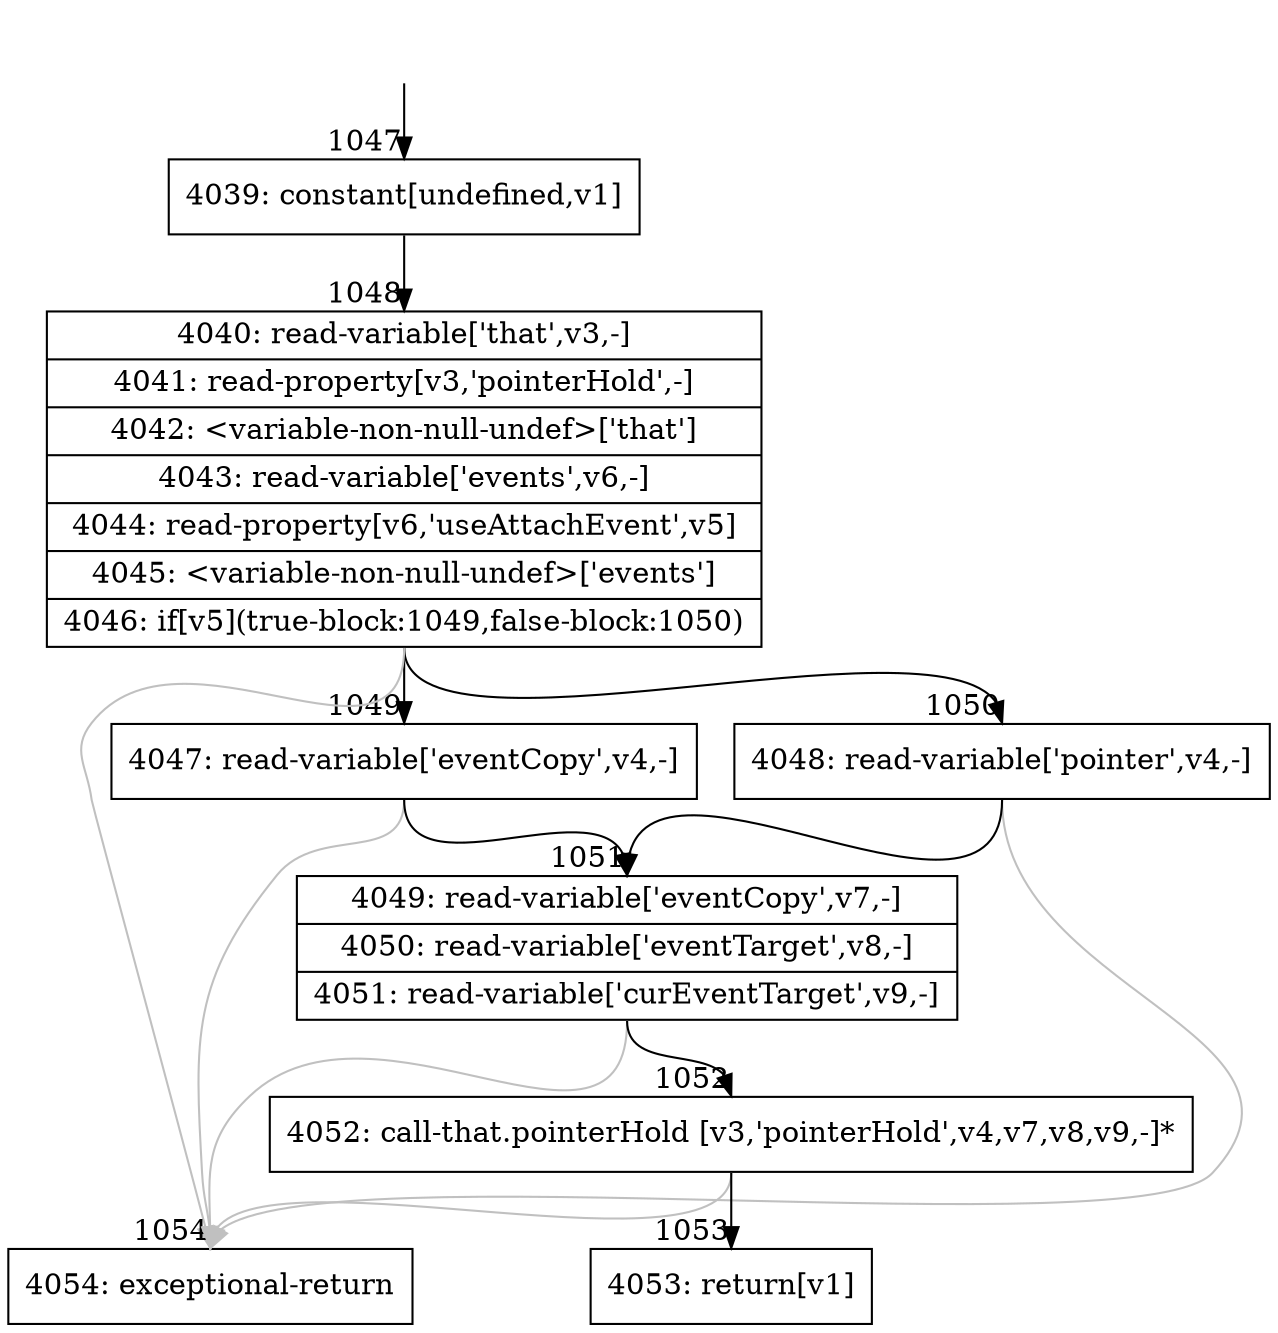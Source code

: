 digraph {
rankdir="TD"
BB_entry70[shape=none,label=""];
BB_entry70 -> BB1047 [tailport=s, headport=n, headlabel="    1047"]
BB1047 [shape=record label="{4039: constant[undefined,v1]}" ] 
BB1047 -> BB1048 [tailport=s, headport=n, headlabel="      1048"]
BB1048 [shape=record label="{4040: read-variable['that',v3,-]|4041: read-property[v3,'pointerHold',-]|4042: \<variable-non-null-undef\>['that']|4043: read-variable['events',v6,-]|4044: read-property[v6,'useAttachEvent',v5]|4045: \<variable-non-null-undef\>['events']|4046: if[v5](true-block:1049,false-block:1050)}" ] 
BB1048 -> BB1049 [tailport=s, headport=n, headlabel="      1049"]
BB1048 -> BB1050 [tailport=s, headport=n, headlabel="      1050"]
BB1048 -> BB1054 [tailport=s, headport=n, color=gray, headlabel="      1054"]
BB1049 [shape=record label="{4047: read-variable['eventCopy',v4,-]}" ] 
BB1049 -> BB1051 [tailport=s, headport=n, headlabel="      1051"]
BB1049 -> BB1054 [tailport=s, headport=n, color=gray]
BB1050 [shape=record label="{4048: read-variable['pointer',v4,-]}" ] 
BB1050 -> BB1051 [tailport=s, headport=n]
BB1050 -> BB1054 [tailport=s, headport=n, color=gray]
BB1051 [shape=record label="{4049: read-variable['eventCopy',v7,-]|4050: read-variable['eventTarget',v8,-]|4051: read-variable['curEventTarget',v9,-]}" ] 
BB1051 -> BB1052 [tailport=s, headport=n, headlabel="      1052"]
BB1051 -> BB1054 [tailport=s, headport=n, color=gray]
BB1052 [shape=record label="{4052: call-that.pointerHold [v3,'pointerHold',v4,v7,v8,v9,-]*}" ] 
BB1052 -> BB1053 [tailport=s, headport=n, headlabel="      1053"]
BB1052 -> BB1054 [tailport=s, headport=n, color=gray]
BB1053 [shape=record label="{4053: return[v1]}" ] 
BB1054 [shape=record label="{4054: exceptional-return}" ] 
//#$~ 1463
}
